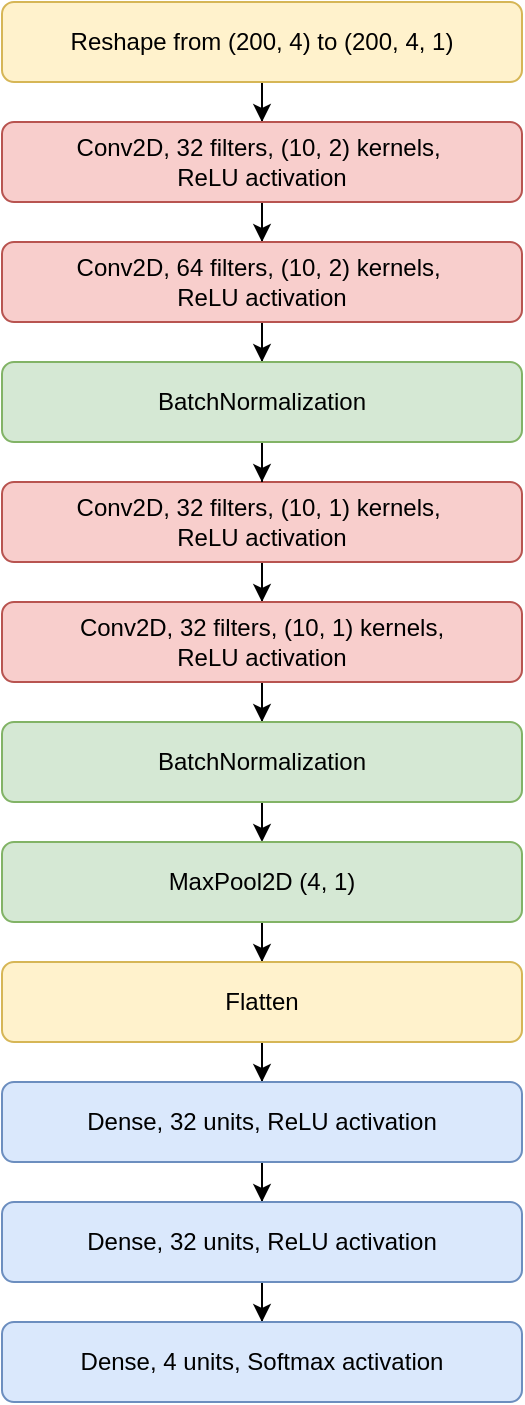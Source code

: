 <mxfile version="12.5.3" type="device"><diagram id="mADj3N52reezFfNrAovU" name="Page-1"><mxGraphModel dx="1185" dy="692" grid="1" gridSize="10" guides="1" tooltips="1" connect="1" arrows="1" fold="1" page="1" pageScale="1" pageWidth="827" pageHeight="1169" math="1" shadow="0"><root><mxCell id="0"/><mxCell id="1" parent="0"/><mxCell id="6HaTJVYnQwcz1nPOmkp2-2" style="edgeStyle=orthogonalEdgeStyle;rounded=0;orthogonalLoop=1;jettySize=auto;html=1;" parent="1" source="Sl0_x4nXyxvZzu1vDAZW-2" target="6HaTJVYnQwcz1nPOmkp2-1" edge="1"><mxGeometry relative="1" as="geometry"/></mxCell><mxCell id="Sl0_x4nXyxvZzu1vDAZW-2" value="Reshape from (200, 4) to (200, 4, 1)" style="rounded=1;whiteSpace=wrap;html=1;fillColor=#fff2cc;strokeColor=#d6b656;" parent="1" vertex="1"><mxGeometry x="280" y="320" width="260" height="40" as="geometry"/></mxCell><mxCell id="6HaTJVYnQwcz1nPOmkp2-6" style="edgeStyle=orthogonalEdgeStyle;rounded=0;orthogonalLoop=1;jettySize=auto;html=1;" parent="1" source="6HaTJVYnQwcz1nPOmkp2-1" target="6HaTJVYnQwcz1nPOmkp2-5" edge="1"><mxGeometry relative="1" as="geometry"/></mxCell><mxCell id="6HaTJVYnQwcz1nPOmkp2-1" value="Conv2D, 32 filters, (10, 2) kernels,&amp;nbsp;&lt;br&gt;ReLU activation" style="rounded=1;whiteSpace=wrap;html=1;fillColor=#f8cecc;strokeColor=#b85450;" parent="1" vertex="1"><mxGeometry x="280" y="380" width="260" height="40" as="geometry"/></mxCell><mxCell id="6HaTJVYnQwcz1nPOmkp2-12" style="edgeStyle=orthogonalEdgeStyle;rounded=0;orthogonalLoop=1;jettySize=auto;html=1;" parent="1" source="6HaTJVYnQwcz1nPOmkp2-5" target="6HaTJVYnQwcz1nPOmkp2-11" edge="1"><mxGeometry relative="1" as="geometry"/></mxCell><mxCell id="6HaTJVYnQwcz1nPOmkp2-5" value="Conv2D, 64 filters, (10, 2) kernels,&amp;nbsp;&lt;br&gt;ReLU activation" style="rounded=1;whiteSpace=wrap;html=1;fillColor=#f8cecc;strokeColor=#b85450;" parent="1" vertex="1"><mxGeometry x="280" y="440" width="260" height="40" as="geometry"/></mxCell><mxCell id="6HaTJVYnQwcz1nPOmkp2-10" style="edgeStyle=orthogonalEdgeStyle;rounded=0;orthogonalLoop=1;jettySize=auto;html=1;" parent="1" source="6HaTJVYnQwcz1nPOmkp2-7" target="6HaTJVYnQwcz1nPOmkp2-9" edge="1"><mxGeometry relative="1" as="geometry"/></mxCell><mxCell id="6HaTJVYnQwcz1nPOmkp2-7" value="Conv2D, 32 filters, (10, 1) kernels,&amp;nbsp;&lt;br&gt;ReLU activation" style="rounded=1;whiteSpace=wrap;html=1;fillColor=#f8cecc;strokeColor=#b85450;" parent="1" vertex="1"><mxGeometry x="280" y="560" width="260" height="40" as="geometry"/></mxCell><mxCell id="6HaTJVYnQwcz1nPOmkp2-15" style="edgeStyle=orthogonalEdgeStyle;rounded=0;orthogonalLoop=1;jettySize=auto;html=1;" parent="1" source="6HaTJVYnQwcz1nPOmkp2-9" target="6HaTJVYnQwcz1nPOmkp2-14" edge="1"><mxGeometry relative="1" as="geometry"/></mxCell><mxCell id="6HaTJVYnQwcz1nPOmkp2-9" value="Conv2D, 32 filters, (10, 1) kernels, &lt;br&gt;ReLU activation" style="rounded=1;whiteSpace=wrap;html=1;fillColor=#f8cecc;strokeColor=#b85450;" parent="1" vertex="1"><mxGeometry x="280" y="620" width="260" height="40" as="geometry"/></mxCell><mxCell id="6HaTJVYnQwcz1nPOmkp2-13" style="edgeStyle=orthogonalEdgeStyle;rounded=0;orthogonalLoop=1;jettySize=auto;html=1;entryX=0.5;entryY=0;entryDx=0;entryDy=0;" parent="1" source="6HaTJVYnQwcz1nPOmkp2-11" target="6HaTJVYnQwcz1nPOmkp2-7" edge="1"><mxGeometry relative="1" as="geometry"><mxPoint x="440" y="570" as="targetPoint"/></mxGeometry></mxCell><mxCell id="6HaTJVYnQwcz1nPOmkp2-11" value="BatchNormalization" style="rounded=1;whiteSpace=wrap;html=1;fillColor=#d5e8d4;strokeColor=#82b366;" parent="1" vertex="1"><mxGeometry x="280" y="500" width="260" height="40" as="geometry"/></mxCell><mxCell id="6HaTJVYnQwcz1nPOmkp2-17" style="edgeStyle=orthogonalEdgeStyle;rounded=0;orthogonalLoop=1;jettySize=auto;html=1;" parent="1" source="6HaTJVYnQwcz1nPOmkp2-14" target="6HaTJVYnQwcz1nPOmkp2-16" edge="1"><mxGeometry relative="1" as="geometry"><Array as="points"><mxPoint x="413" y="740"/><mxPoint x="413" y="740"/></Array></mxGeometry></mxCell><mxCell id="6HaTJVYnQwcz1nPOmkp2-14" value="BatchNormalization" style="rounded=1;whiteSpace=wrap;html=1;fillColor=#d5e8d4;strokeColor=#82b366;" parent="1" vertex="1"><mxGeometry x="280" y="680" width="260" height="40" as="geometry"/></mxCell><mxCell id="6HaTJVYnQwcz1nPOmkp2-19" style="edgeStyle=orthogonalEdgeStyle;rounded=0;orthogonalLoop=1;jettySize=auto;html=1;" parent="1" source="6HaTJVYnQwcz1nPOmkp2-16" target="6HaTJVYnQwcz1nPOmkp2-18" edge="1"><mxGeometry relative="1" as="geometry"/></mxCell><mxCell id="6HaTJVYnQwcz1nPOmkp2-16" value="MaxPool2D (4, 1)" style="rounded=1;whiteSpace=wrap;html=1;fillColor=#d5e8d4;strokeColor=#82b366;" parent="1" vertex="1"><mxGeometry x="280" y="740" width="260" height="40" as="geometry"/></mxCell><mxCell id="6HaTJVYnQwcz1nPOmkp2-22" style="edgeStyle=orthogonalEdgeStyle;rounded=0;orthogonalLoop=1;jettySize=auto;html=1;" parent="1" source="6HaTJVYnQwcz1nPOmkp2-18" target="6HaTJVYnQwcz1nPOmkp2-21" edge="1"><mxGeometry relative="1" as="geometry"/></mxCell><mxCell id="6HaTJVYnQwcz1nPOmkp2-18" value="Flatten" style="rounded=1;whiteSpace=wrap;html=1;fillColor=#fff2cc;strokeColor=#d6b656;" parent="1" vertex="1"><mxGeometry x="280" y="800" width="260" height="40" as="geometry"/></mxCell><mxCell id="6HaTJVYnQwcz1nPOmkp2-24" style="edgeStyle=orthogonalEdgeStyle;rounded=0;orthogonalLoop=1;jettySize=auto;html=1;" parent="1" source="6HaTJVYnQwcz1nPOmkp2-21" target="6HaTJVYnQwcz1nPOmkp2-23" edge="1"><mxGeometry relative="1" as="geometry"/></mxCell><mxCell id="6HaTJVYnQwcz1nPOmkp2-21" value="Dense, 32 units, ReLU activation" style="rounded=1;whiteSpace=wrap;html=1;fillColor=#dae8fc;strokeColor=#6c8ebf;" parent="1" vertex="1"><mxGeometry x="280" y="860" width="260" height="40" as="geometry"/></mxCell><mxCell id="6HaTJVYnQwcz1nPOmkp2-26" style="edgeStyle=orthogonalEdgeStyle;rounded=0;orthogonalLoop=1;jettySize=auto;html=1;" parent="1" source="6HaTJVYnQwcz1nPOmkp2-23" target="6HaTJVYnQwcz1nPOmkp2-25" edge="1"><mxGeometry relative="1" as="geometry"/></mxCell><mxCell id="6HaTJVYnQwcz1nPOmkp2-23" value="Dense, 32 units, ReLU activation" style="rounded=1;whiteSpace=wrap;html=1;fillColor=#dae8fc;strokeColor=#6c8ebf;" parent="1" vertex="1"><mxGeometry x="280" y="920" width="260" height="40" as="geometry"/></mxCell><mxCell id="6HaTJVYnQwcz1nPOmkp2-25" value="Dense, 4 units, Softmax activation" style="rounded=1;whiteSpace=wrap;html=1;fillColor=#dae8fc;strokeColor=#6c8ebf;" parent="1" vertex="1"><mxGeometry x="280" y="980" width="260" height="40" as="geometry"/></mxCell></root></mxGraphModel></diagram></mxfile>